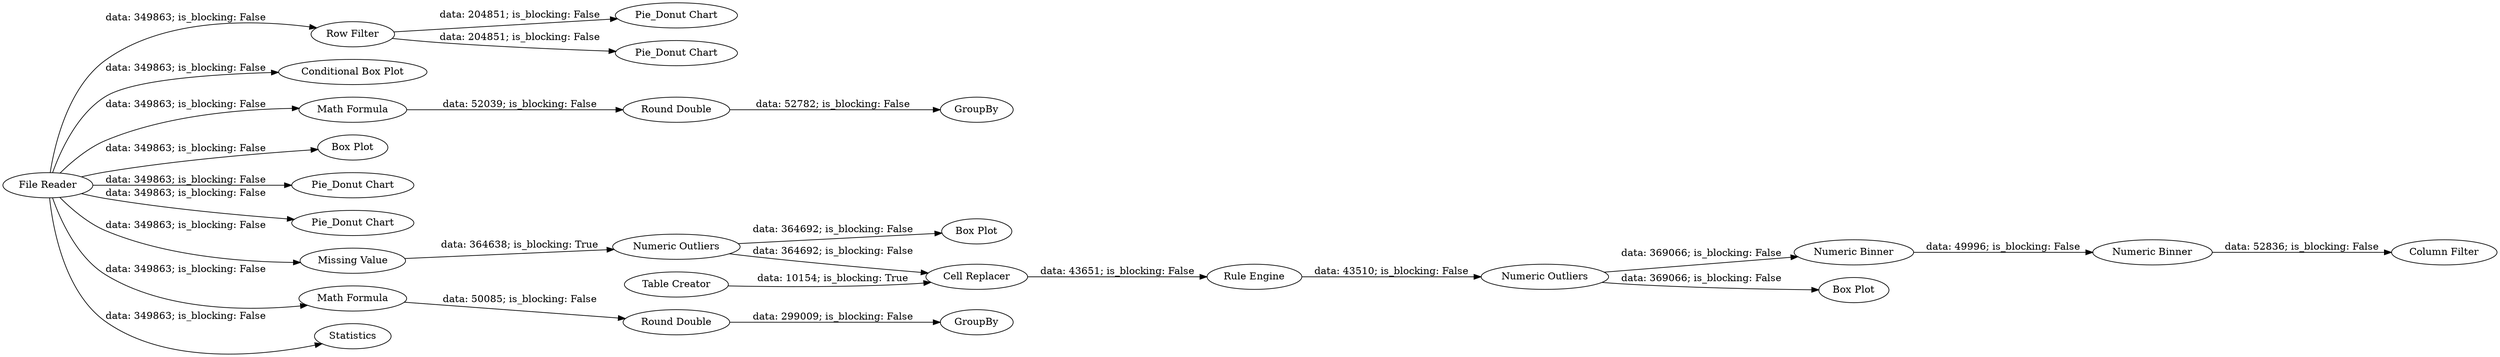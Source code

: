 digraph {
	"4911453989228684072_27" [label="Row Filter"]
	"4911453989228684072_63" [label="Conditional Box Plot"]
	"4911453989228684072_5" [label="Math Formula"]
	"4911453989228684072_41" [label="Box Plot"]
	"4911453989228684072_55" [label="Numeric Binner"]
	"4911453989228684072_28" [label="Pie_Donut Chart"]
	"4911453989228684072_2" [label="Pie_Donut Chart"]
	"4911453989228684072_40" [label="Missing Value"]
	"4911453989228684072_29" [label="Pie_Donut Chart"]
	"4911453989228684072_21" [label=GroupBy]
	"4911453989228684072_58" [label="Numeric Outliers"]
	"4911453989228684072_59" [label="Box Plot"]
	"4911453989228684072_1" [label="File Reader"]
	"4911453989228684072_10" [label="Math Formula"]
	"4911453989228684072_61" [label="Column Filter"]
	"4911453989228684072_45" [label="Cell Replacer"]
	"4911453989228684072_23" [label="Round Double"]
	"4911453989228684072_25" [label="Pie_Donut Chart"]
	"4911453989228684072_52" [label="Rule Engine"]
	"4911453989228684072_56" [label="Table Creator"]
	"4911453989228684072_39" [label=Statistics]
	"4911453989228684072_22" [label=GroupBy]
	"4911453989228684072_60" [label="Box Plot"]
	"4911453989228684072_53" [label="Numeric Binner"]
	"4911453989228684072_18" [label="Round Double"]
	"4911453989228684072_51" [label="Numeric Outliers"]
	"4911453989228684072_27" -> "4911453989228684072_25" [label="data: 204851; is_blocking: False"]
	"4911453989228684072_1" -> "4911453989228684072_40" [label="data: 349863; is_blocking: False"]
	"4911453989228684072_1" -> "4911453989228684072_10" [label="data: 349863; is_blocking: False"]
	"4911453989228684072_40" -> "4911453989228684072_58" [label="data: 364638; is_blocking: True"]
	"4911453989228684072_1" -> "4911453989228684072_41" [label="data: 349863; is_blocking: False"]
	"4911453989228684072_56" -> "4911453989228684072_45" [label="data: 10154; is_blocking: True"]
	"4911453989228684072_51" -> "4911453989228684072_55" [label="data: 369066; is_blocking: False"]
	"4911453989228684072_52" -> "4911453989228684072_51" [label="data: 43510; is_blocking: False"]
	"4911453989228684072_10" -> "4911453989228684072_23" [label="data: 50085; is_blocking: False"]
	"4911453989228684072_5" -> "4911453989228684072_18" [label="data: 52039; is_blocking: False"]
	"4911453989228684072_1" -> "4911453989228684072_39" [label="data: 349863; is_blocking: False"]
	"4911453989228684072_18" -> "4911453989228684072_21" [label="data: 52782; is_blocking: False"]
	"4911453989228684072_55" -> "4911453989228684072_53" [label="data: 49996; is_blocking: False"]
	"4911453989228684072_1" -> "4911453989228684072_27" [label="data: 349863; is_blocking: False"]
	"4911453989228684072_58" -> "4911453989228684072_59" [label="data: 364692; is_blocking: False"]
	"4911453989228684072_1" -> "4911453989228684072_28" [label="data: 349863; is_blocking: False"]
	"4911453989228684072_58" -> "4911453989228684072_45" [label="data: 364692; is_blocking: False"]
	"4911453989228684072_53" -> "4911453989228684072_61" [label="data: 52836; is_blocking: False"]
	"4911453989228684072_1" -> "4911453989228684072_63" [label="data: 349863; is_blocking: False"]
	"4911453989228684072_51" -> "4911453989228684072_60" [label="data: 369066; is_blocking: False"]
	"4911453989228684072_45" -> "4911453989228684072_52" [label="data: 43651; is_blocking: False"]
	"4911453989228684072_23" -> "4911453989228684072_22" [label="data: 299009; is_blocking: False"]
	"4911453989228684072_1" -> "4911453989228684072_2" [label="data: 349863; is_blocking: False"]
	"4911453989228684072_1" -> "4911453989228684072_5" [label="data: 349863; is_blocking: False"]
	"4911453989228684072_27" -> "4911453989228684072_29" [label="data: 204851; is_blocking: False"]
	rankdir=LR
}

